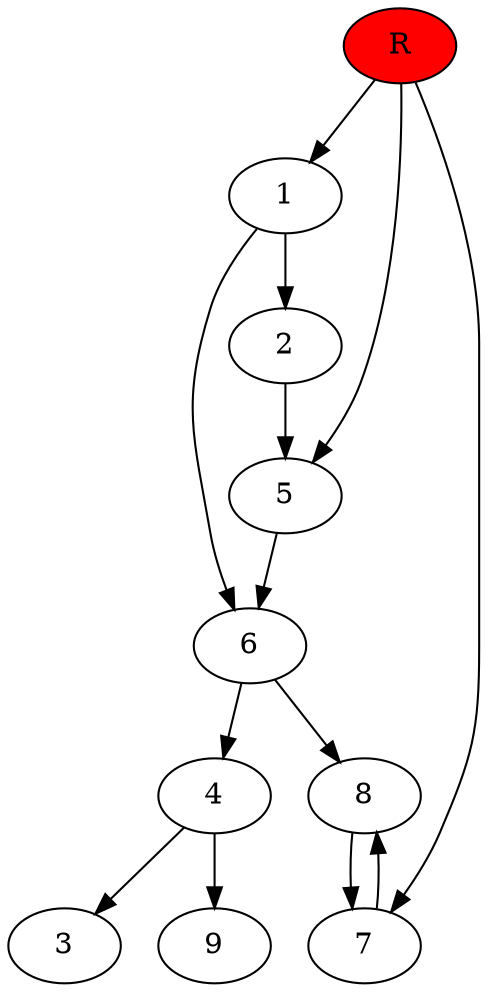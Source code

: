 digraph prb31729 {
	1
	2
	3
	4
	5
	6
	7
	8
	R [fillcolor="#ff0000" style=filled]
	1 -> 2
	1 -> 6
	2 -> 5
	4 -> 3
	4 -> 9
	5 -> 6
	6 -> 4
	6 -> 8
	7 -> 8
	8 -> 7
	R -> 1
	R -> 5
	R -> 7
}
